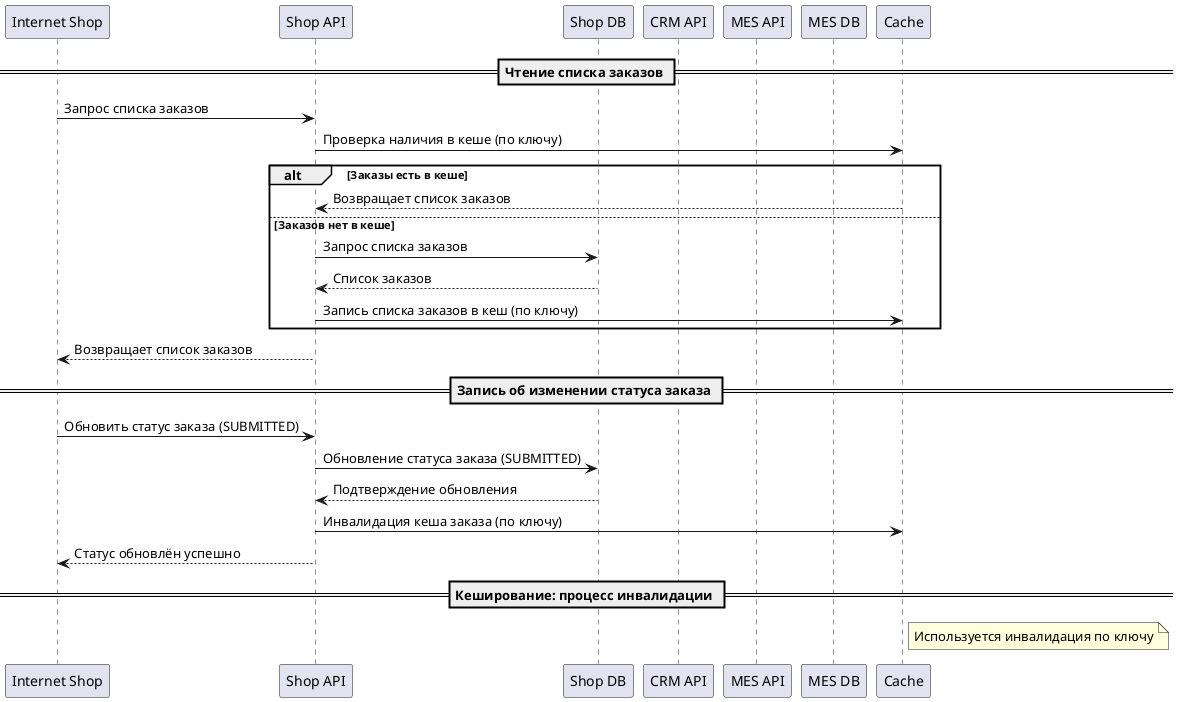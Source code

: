 @startuml

participant "Internet Shop" as IS
participant "Shop API" as ShopAPI
participant "Shop DB" as ShopDB
participant "CRM API" as CRMAPI
participant "MES API" as MESAPI
participant "MES DB" as MESDB
participant "Cache" as Cache

== Чтение списка заказов ==
IS -> ShopAPI: Запрос списка заказов
ShopAPI -> Cache: Проверка наличия в кеше (по ключу)
alt Заказы есть в кеше
    Cache --> ShopAPI: Возвращает список заказов
else Заказов нет в кеше
    ShopAPI -> ShopDB: Запрос списка заказов
    ShopDB --> ShopAPI: Список заказов
    ShopAPI -> Cache: Запись списка заказов в кеш (по ключу)
end
ShopAPI --> IS: Возвращает список заказов

== Запись об изменении статуса заказа ==
IS -> ShopAPI: Обновить статус заказа (SUBMITTED)
ShopAPI -> ShopDB: Обновление статуса заказа (SUBMITTED)
ShopDB --> ShopAPI: Подтверждение обновления
ShopAPI -> Cache: Инвалидация кеша заказа (по ключу)
ShopAPI --> IS: Статус обновлён успешно

== Кеширование: процесс инвалидации ==
note right of Cache: Используется инвалидация по ключу

@enduml
